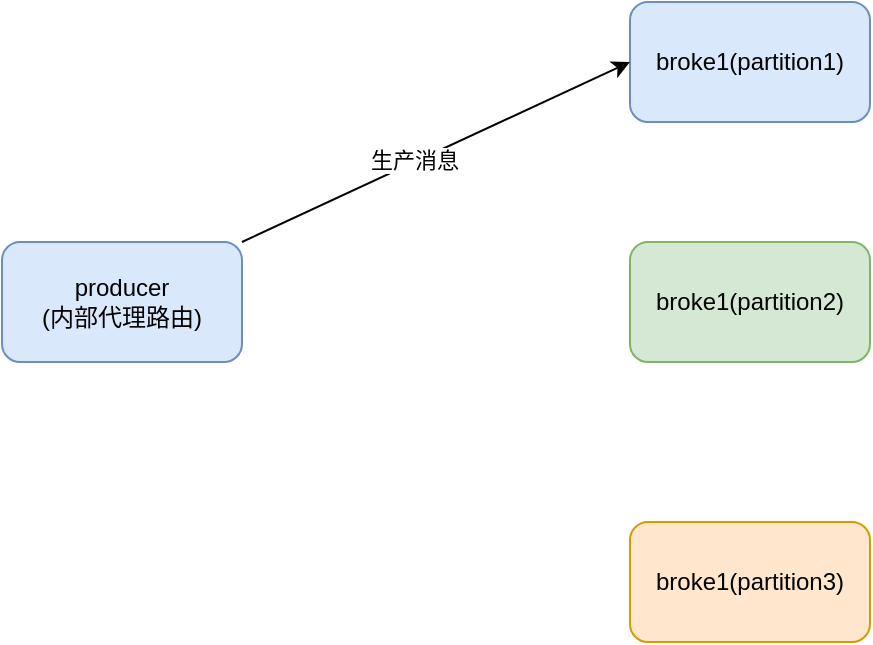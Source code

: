 <mxfile version="20.3.6" type="github">
  <diagram id="kEhjHFDfJqVM96UbAz7r" name="第 1 页">
    <mxGraphModel dx="946" dy="611" grid="1" gridSize="10" guides="1" tooltips="1" connect="1" arrows="1" fold="1" page="1" pageScale="1" pageWidth="827" pageHeight="1169" math="0" shadow="0">
      <root>
        <mxCell id="0" />
        <mxCell id="1" parent="0" />
        <mxCell id="5ZyEI7wJTFy-GON2i29u-1" value="broke1(partition1)" style="rounded=1;whiteSpace=wrap;html=1;fillColor=#dae8fc;strokeColor=#6c8ebf;" vertex="1" parent="1">
          <mxGeometry x="354" y="70" width="120" height="60" as="geometry" />
        </mxCell>
        <mxCell id="5ZyEI7wJTFy-GON2i29u-2" value="broke1(partition3)" style="rounded=1;whiteSpace=wrap;html=1;fillColor=#ffe6cc;strokeColor=#d79b00;" vertex="1" parent="1">
          <mxGeometry x="354" y="330" width="120" height="60" as="geometry" />
        </mxCell>
        <mxCell id="5ZyEI7wJTFy-GON2i29u-3" value="broke1(partition2)" style="rounded=1;whiteSpace=wrap;html=1;fillColor=#d5e8d4;strokeColor=#82b366;" vertex="1" parent="1">
          <mxGeometry x="354" y="190" width="120" height="60" as="geometry" />
        </mxCell>
        <mxCell id="5ZyEI7wJTFy-GON2i29u-5" style="rounded=0;orthogonalLoop=1;jettySize=auto;html=1;entryX=0;entryY=0.5;entryDx=0;entryDy=0;exitX=1;exitY=0;exitDx=0;exitDy=0;" edge="1" parent="1" source="5ZyEI7wJTFy-GON2i29u-4" target="5ZyEI7wJTFy-GON2i29u-1">
          <mxGeometry relative="1" as="geometry" />
        </mxCell>
        <mxCell id="5ZyEI7wJTFy-GON2i29u-6" value="生产消息" style="edgeLabel;html=1;align=center;verticalAlign=middle;resizable=0;points=[];" vertex="1" connectable="0" parent="5ZyEI7wJTFy-GON2i29u-5">
          <mxGeometry x="-0.117" y="1" relative="1" as="geometry">
            <mxPoint y="-1" as="offset" />
          </mxGeometry>
        </mxCell>
        <mxCell id="5ZyEI7wJTFy-GON2i29u-4" value="producer&lt;br&gt;(内部代理路由)" style="rounded=1;whiteSpace=wrap;html=1;fillColor=#dae8fc;strokeColor=#6c8ebf;" vertex="1" parent="1">
          <mxGeometry x="40" y="190" width="120" height="60" as="geometry" />
        </mxCell>
      </root>
    </mxGraphModel>
  </diagram>
</mxfile>
